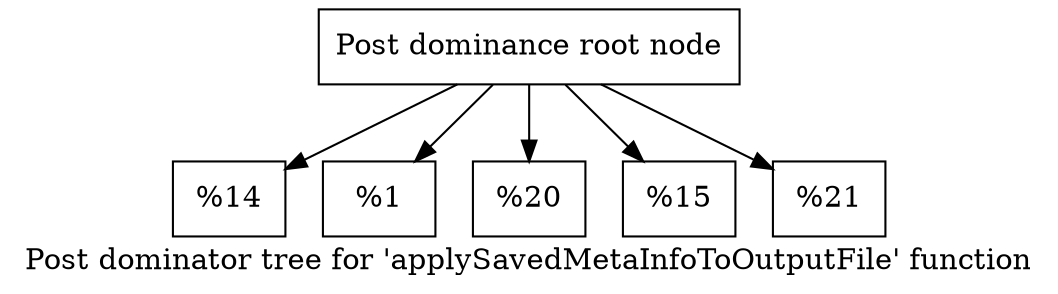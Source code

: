 digraph "Post dominator tree for 'applySavedMetaInfoToOutputFile' function" {
	label="Post dominator tree for 'applySavedMetaInfoToOutputFile' function";

	Node0x134f880 [shape=record,label="{Post dominance root node}"];
	Node0x134f880 -> Node0x128f130;
	Node0x134f880 -> Node0x12a0900;
	Node0x134f880 -> Node0x13196f0;
	Node0x134f880 -> Node0x133bae0;
	Node0x134f880 -> Node0x124b930;
	Node0x128f130 [shape=record,label="{%14}"];
	Node0x12a0900 [shape=record,label="{%1}"];
	Node0x13196f0 [shape=record,label="{%20}"];
	Node0x133bae0 [shape=record,label="{%15}"];
	Node0x124b930 [shape=record,label="{%21}"];
}
